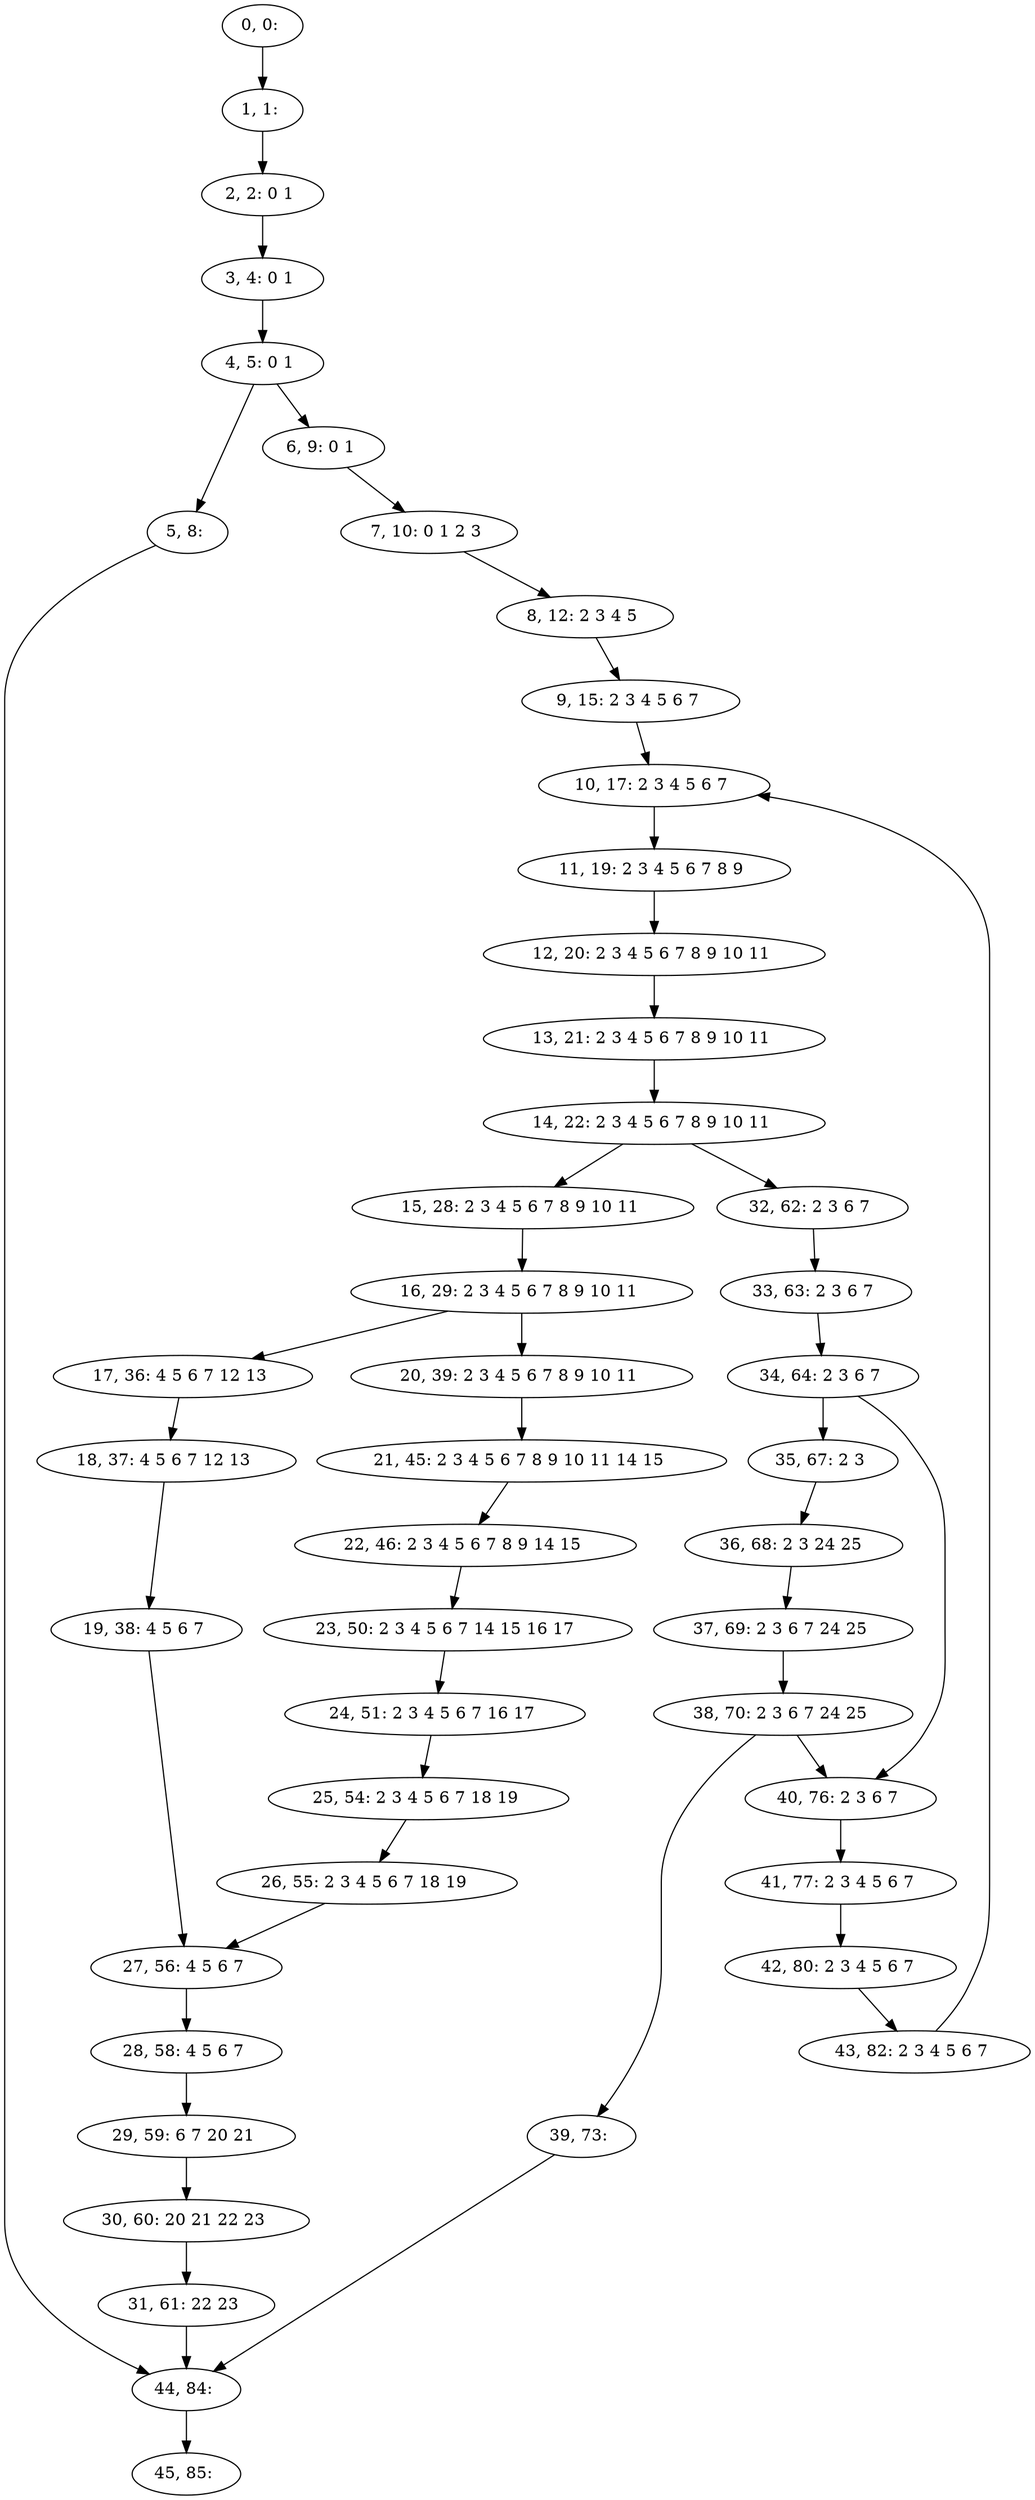 digraph G {
0[label="0, 0: "];
1[label="1, 1: "];
2[label="2, 2: 0 1 "];
3[label="3, 4: 0 1 "];
4[label="4, 5: 0 1 "];
5[label="5, 8: "];
6[label="6, 9: 0 1 "];
7[label="7, 10: 0 1 2 3 "];
8[label="8, 12: 2 3 4 5 "];
9[label="9, 15: 2 3 4 5 6 7 "];
10[label="10, 17: 2 3 4 5 6 7 "];
11[label="11, 19: 2 3 4 5 6 7 8 9 "];
12[label="12, 20: 2 3 4 5 6 7 8 9 10 11 "];
13[label="13, 21: 2 3 4 5 6 7 8 9 10 11 "];
14[label="14, 22: 2 3 4 5 6 7 8 9 10 11 "];
15[label="15, 28: 2 3 4 5 6 7 8 9 10 11 "];
16[label="16, 29: 2 3 4 5 6 7 8 9 10 11 "];
17[label="17, 36: 4 5 6 7 12 13 "];
18[label="18, 37: 4 5 6 7 12 13 "];
19[label="19, 38: 4 5 6 7 "];
20[label="20, 39: 2 3 4 5 6 7 8 9 10 11 "];
21[label="21, 45: 2 3 4 5 6 7 8 9 10 11 14 15 "];
22[label="22, 46: 2 3 4 5 6 7 8 9 14 15 "];
23[label="23, 50: 2 3 4 5 6 7 14 15 16 17 "];
24[label="24, 51: 2 3 4 5 6 7 16 17 "];
25[label="25, 54: 2 3 4 5 6 7 18 19 "];
26[label="26, 55: 2 3 4 5 6 7 18 19 "];
27[label="27, 56: 4 5 6 7 "];
28[label="28, 58: 4 5 6 7 "];
29[label="29, 59: 6 7 20 21 "];
30[label="30, 60: 20 21 22 23 "];
31[label="31, 61: 22 23 "];
32[label="32, 62: 2 3 6 7 "];
33[label="33, 63: 2 3 6 7 "];
34[label="34, 64: 2 3 6 7 "];
35[label="35, 67: 2 3 "];
36[label="36, 68: 2 3 24 25 "];
37[label="37, 69: 2 3 6 7 24 25 "];
38[label="38, 70: 2 3 6 7 24 25 "];
39[label="39, 73: "];
40[label="40, 76: 2 3 6 7 "];
41[label="41, 77: 2 3 4 5 6 7 "];
42[label="42, 80: 2 3 4 5 6 7 "];
43[label="43, 82: 2 3 4 5 6 7 "];
44[label="44, 84: "];
45[label="45, 85: "];
0->1 ;
1->2 ;
2->3 ;
3->4 ;
4->5 ;
4->6 ;
5->44 ;
6->7 ;
7->8 ;
8->9 ;
9->10 ;
10->11 ;
11->12 ;
12->13 ;
13->14 ;
14->15 ;
14->32 ;
15->16 ;
16->17 ;
16->20 ;
17->18 ;
18->19 ;
19->27 ;
20->21 ;
21->22 ;
22->23 ;
23->24 ;
24->25 ;
25->26 ;
26->27 ;
27->28 ;
28->29 ;
29->30 ;
30->31 ;
31->44 ;
32->33 ;
33->34 ;
34->35 ;
34->40 ;
35->36 ;
36->37 ;
37->38 ;
38->39 ;
38->40 ;
39->44 ;
40->41 ;
41->42 ;
42->43 ;
43->10 ;
44->45 ;
}
